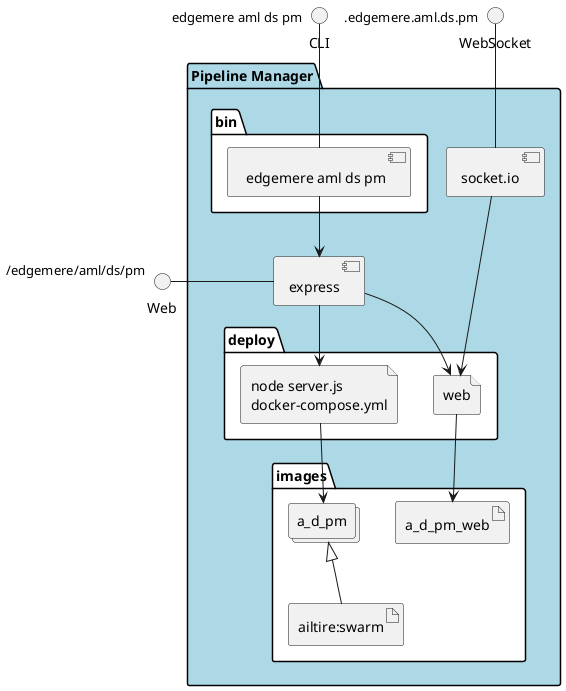 @startuml
  interface CLI
  interface Web
  interface WebSocket
package "Pipeline Manager" #lightblue {
  component express as REST
  component socket.io as socket
  folder bin #ffffff {
    component " edgemere aml ds pm" as binName
  }
  binName --> REST

  folder deploy #ffffff {
      file "node server.js\ndocker-compose.yml" as a_d_pm_container
      REST --> a_d_pm_container

  
    file "web" as web_container
    REST --> web_container
    socket ---> web_container
  
  }
  folder images #ffffff {
    collections "a_d_pm" as a_d_pmimage
    artifact "ailtire:swarm" as ailtireswarm
    a_d_pmimage <|-- ailtireswarm
    a_d_pm_container --> a_d_pmimage

  
      artifact "a_d_pm_web" as a_d_pm_web
      web_container --> a_d_pm_web
    
  }
}
CLI " edgemere aml ds pm" -- binName
Web "/edgemere/aml/ds/pm" - REST
WebSocket ".edgemere.aml.ds.pm" -- socket

@enduml
